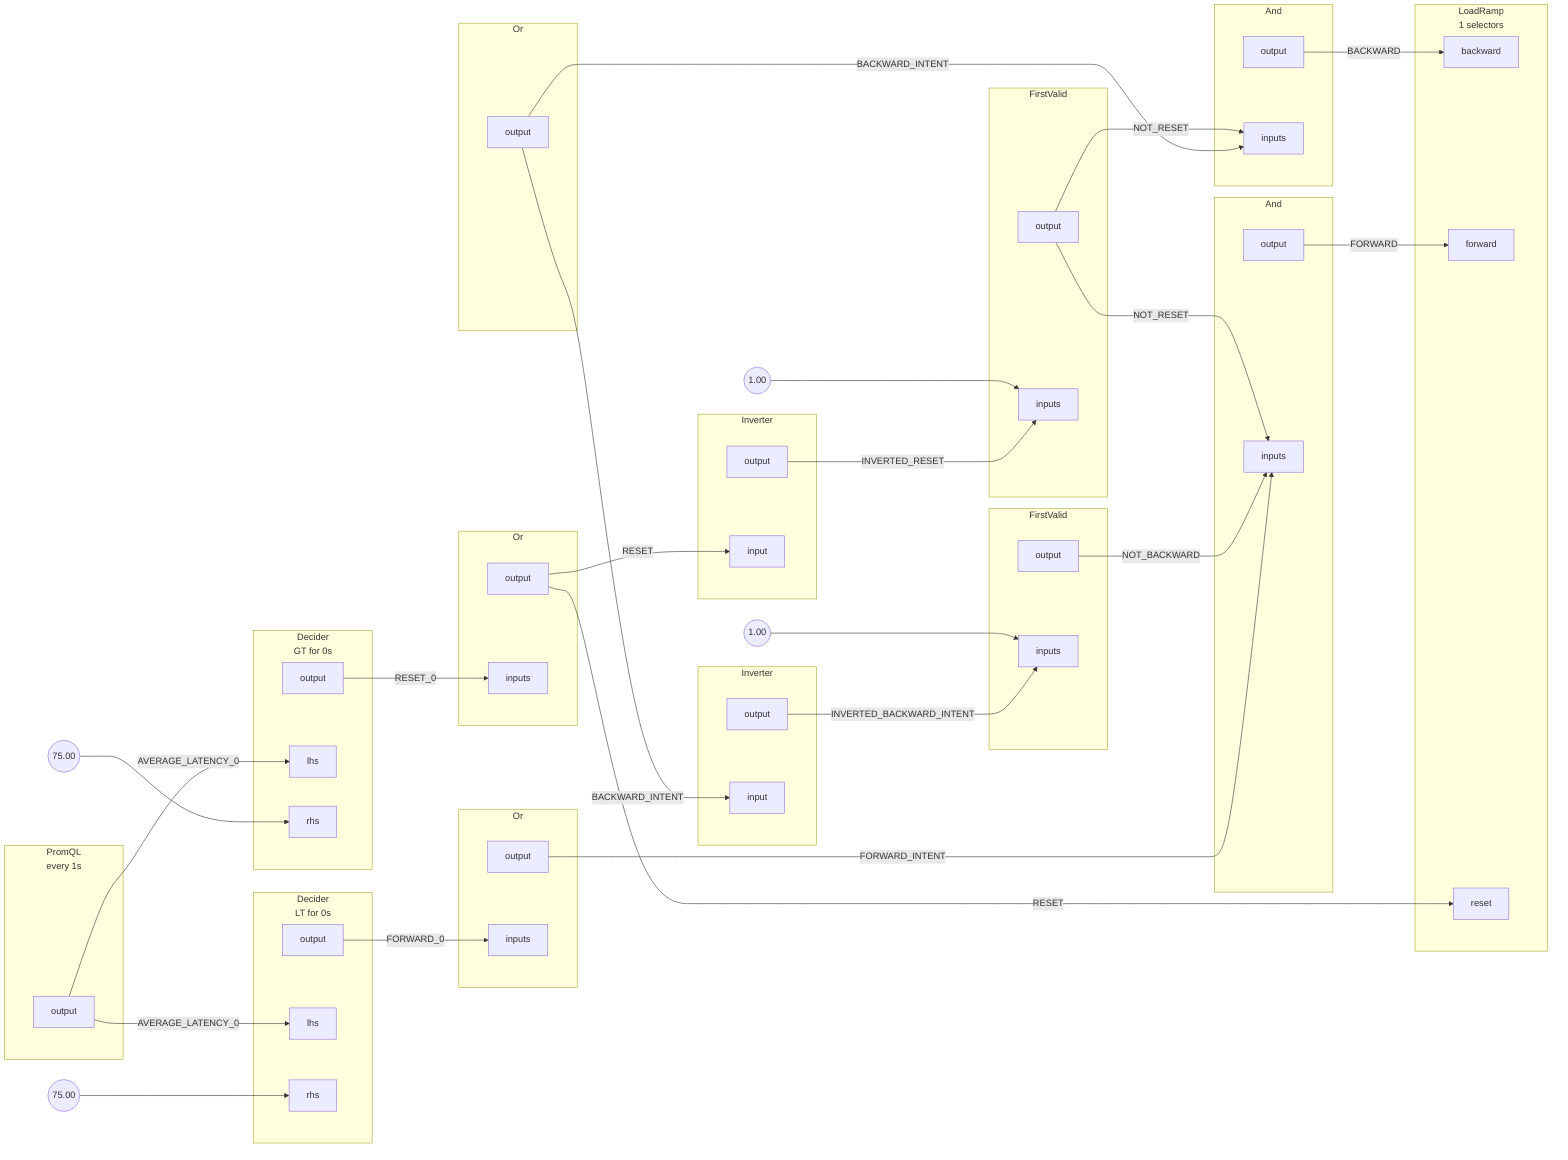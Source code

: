 flowchart LR
subgraph root.0[<center>PromQL<br/>every 1s</center>]
subgraph root.0_outports[ ]
style root.0_outports fill:none,stroke:none
root.0output[output]
end
end
subgraph root.1[<center>Decider<br/>LT for 0s</center>]
subgraph root.1_inports[ ]
style root.1_inports fill:none,stroke:none
root.1lhs[lhs]
root.1rhs[rhs]
end
subgraph root.1_outports[ ]
style root.1_outports fill:none,stroke:none
root.1output[output]
end
end
subgraph root.10[And]
subgraph root.10_inports[ ]
style root.10_inports fill:none,stroke:none
root.10inputs[inputs]
root.10inputs[inputs]
root.10inputs[inputs]
end
subgraph root.10_outports[ ]
style root.10_outports fill:none,stroke:none
root.10output[output]
end
end
subgraph root.11[And]
subgraph root.11_inports[ ]
style root.11_inports fill:none,stroke:none
root.11inputs[inputs]
root.11inputs[inputs]
end
subgraph root.11_outports[ ]
style root.11_outports fill:none,stroke:none
root.11output[output]
end
end
subgraph root.12[<center>LoadRamp<br/>1 selectors</center>]
subgraph root.12_inports[ ]
style root.12_inports fill:none,stroke:none
root.12backward[backward]
root.12forward[forward]
root.12reset[reset]
end
end
root.1_rhs_FakeConstantout((75.00))
subgraph root.2[<center>Decider<br/>GT for 0s</center>]
subgraph root.2_inports[ ]
style root.2_inports fill:none,stroke:none
root.2lhs[lhs]
root.2rhs[rhs]
end
subgraph root.2_outports[ ]
style root.2_outports fill:none,stroke:none
root.2output[output]
end
end
root.2_rhs_FakeConstantout((75.00))
subgraph root.3[Or]
subgraph root.3_inports[ ]
style root.3_inports fill:none,stroke:none
root.3inputs[inputs]
end
subgraph root.3_outports[ ]
style root.3_outports fill:none,stroke:none
root.3output[output]
end
end
subgraph root.4[Or]
subgraph root.4_outports[ ]
style root.4_outports fill:none,stroke:none
root.4output[output]
end
end
subgraph root.5[Or]
subgraph root.5_inports[ ]
style root.5_inports fill:none,stroke:none
root.5inputs[inputs]
end
subgraph root.5_outports[ ]
style root.5_outports fill:none,stroke:none
root.5output[output]
end
end
subgraph root.6[Inverter]
subgraph root.6_inports[ ]
style root.6_inports fill:none,stroke:none
root.6input[input]
end
subgraph root.6_outports[ ]
style root.6_outports fill:none,stroke:none
root.6output[output]
end
end
subgraph root.7[FirstValid]
subgraph root.7_inports[ ]
style root.7_inports fill:none,stroke:none
root.7inputs[inputs]
root.7inputs[inputs]
end
subgraph root.7_outports[ ]
style root.7_outports fill:none,stroke:none
root.7output[output]
end
end
root.7_inputs_FakeConstantout((1.00))
subgraph root.8[Inverter]
subgraph root.8_inports[ ]
style root.8_inports fill:none,stroke:none
root.8input[input]
end
subgraph root.8_outports[ ]
style root.8_outports fill:none,stroke:none
root.8output[output]
end
end
subgraph root.9[FirstValid]
subgraph root.9_inports[ ]
style root.9_inports fill:none,stroke:none
root.9inputs[inputs]
root.9inputs[inputs]
end
subgraph root.9_outports[ ]
style root.9_outports fill:none,stroke:none
root.9output[output]
end
end
root.9_inputs_FakeConstantout((1.00))
root.0output --> |AVERAGE_LATENCY_0| root.1lhs
root.0output --> |AVERAGE_LATENCY_0| root.2lhs
root.10output --> |FORWARD| root.12forward
root.11output --> |BACKWARD| root.12backward
root.1output --> |FORWARD_0| root.3inputs
root.1_rhs_FakeConstantout --> root.1rhs
root.2output --> |RESET_0| root.5inputs
root.2_rhs_FakeConstantout --> root.2rhs
root.3output --> |FORWARD_INTENT| root.10inputs
root.4output --> |BACKWARD_INTENT| root.11inputs
root.4output --> |BACKWARD_INTENT| root.6input
root.5output --> |RESET| root.12reset
root.5output --> |RESET| root.8input
root.6output --> |INVERTED_BACKWARD_INTENT| root.7inputs
root.7_inputs_FakeConstantout --> root.7inputs
root.7output --> |NOT_BACKWARD| root.10inputs
root.8output --> |INVERTED_RESET| root.9inputs
root.9_inputs_FakeConstantout --> root.9inputs
root.9output --> |NOT_RESET| root.10inputs
root.9output --> |NOT_RESET| root.11inputs